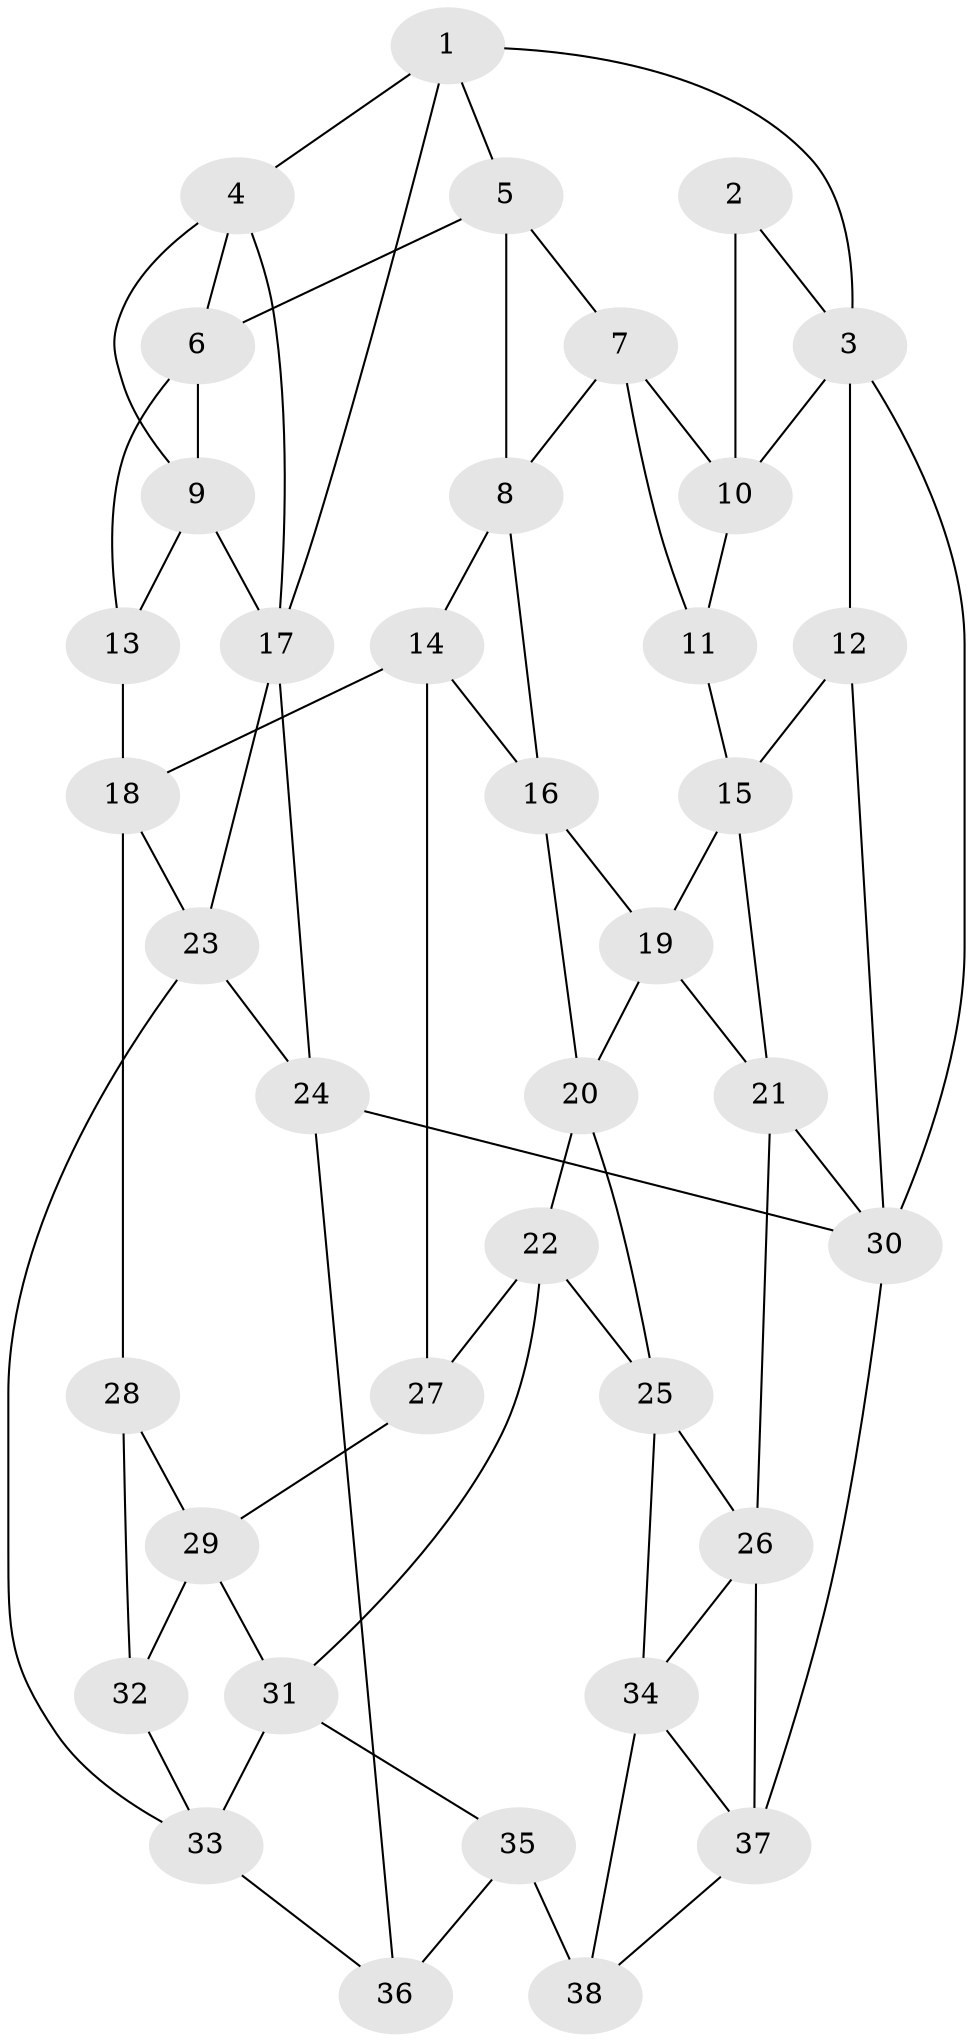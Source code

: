 // original degree distribution, {3: 0.056338028169014086, 4: 0.18309859154929578, 5: 0.5633802816901409, 6: 0.19718309859154928}
// Generated by graph-tools (version 1.1) at 2025/27/03/09/25 03:27:11]
// undirected, 38 vertices, 72 edges
graph export_dot {
graph [start="1"]
  node [color=gray90,style=filled];
  1;
  2;
  3;
  4;
  5;
  6;
  7;
  8;
  9;
  10;
  11;
  12;
  13;
  14;
  15;
  16;
  17;
  18;
  19;
  20;
  21;
  22;
  23;
  24;
  25;
  26;
  27;
  28;
  29;
  30;
  31;
  32;
  33;
  34;
  35;
  36;
  37;
  38;
  1 -- 3 [weight=1.0];
  1 -- 4 [weight=1.0];
  1 -- 5 [weight=1.0];
  1 -- 17 [weight=1.0];
  2 -- 3 [weight=1.0];
  2 -- 10 [weight=1.0];
  3 -- 10 [weight=1.0];
  3 -- 12 [weight=1.0];
  3 -- 30 [weight=1.0];
  4 -- 6 [weight=1.0];
  4 -- 9 [weight=1.0];
  4 -- 17 [weight=1.0];
  5 -- 6 [weight=1.0];
  5 -- 7 [weight=1.0];
  5 -- 8 [weight=1.0];
  6 -- 9 [weight=1.0];
  6 -- 13 [weight=1.0];
  7 -- 8 [weight=1.0];
  7 -- 10 [weight=1.0];
  7 -- 11 [weight=1.0];
  8 -- 14 [weight=1.0];
  8 -- 16 [weight=1.0];
  9 -- 13 [weight=1.0];
  9 -- 17 [weight=1.0];
  10 -- 11 [weight=1.0];
  11 -- 15 [weight=1.0];
  12 -- 15 [weight=1.0];
  12 -- 30 [weight=1.0];
  13 -- 18 [weight=1.0];
  14 -- 16 [weight=1.0];
  14 -- 18 [weight=1.0];
  14 -- 27 [weight=1.0];
  15 -- 19 [weight=1.0];
  15 -- 21 [weight=1.0];
  16 -- 19 [weight=1.0];
  16 -- 20 [weight=1.0];
  17 -- 23 [weight=1.0];
  17 -- 24 [weight=1.0];
  18 -- 23 [weight=1.0];
  18 -- 28 [weight=1.0];
  19 -- 20 [weight=1.0];
  19 -- 21 [weight=1.0];
  20 -- 22 [weight=1.0];
  20 -- 25 [weight=1.0];
  21 -- 26 [weight=1.0];
  21 -- 30 [weight=1.0];
  22 -- 25 [weight=1.0];
  22 -- 27 [weight=1.0];
  22 -- 31 [weight=1.0];
  23 -- 24 [weight=1.0];
  23 -- 33 [weight=1.0];
  24 -- 30 [weight=1.0];
  24 -- 36 [weight=2.0];
  25 -- 26 [weight=1.0];
  25 -- 34 [weight=1.0];
  26 -- 34 [weight=1.0];
  26 -- 37 [weight=1.0];
  27 -- 29 [weight=1.0];
  28 -- 29 [weight=1.0];
  28 -- 32 [weight=1.0];
  29 -- 31 [weight=1.0];
  29 -- 32 [weight=1.0];
  30 -- 37 [weight=1.0];
  31 -- 33 [weight=1.0];
  31 -- 35 [weight=1.0];
  32 -- 33 [weight=1.0];
  33 -- 36 [weight=1.0];
  34 -- 37 [weight=1.0];
  34 -- 38 [weight=1.0];
  35 -- 36 [weight=1.0];
  35 -- 38 [weight=2.0];
  37 -- 38 [weight=1.0];
}
